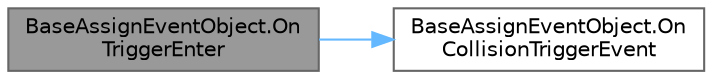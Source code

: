 digraph "BaseAssignEventObject.OnTriggerEnter"
{
 // LATEX_PDF_SIZE
  bgcolor="transparent";
  edge [fontname=Helvetica,fontsize=10,labelfontname=Helvetica,labelfontsize=10];
  node [fontname=Helvetica,fontsize=10,shape=box,height=0.2,width=0.4];
  rankdir="LR";
  Node1 [id="Node000001",label="BaseAssignEventObject.On\lTriggerEnter",height=0.2,width=0.4,color="gray40", fillcolor="grey60", style="filled", fontcolor="black",tooltip=" "];
  Node1 -> Node2 [id="edge1_Node000001_Node000002",color="steelblue1",style="solid",tooltip=" "];
  Node2 [id="Node000002",label="BaseAssignEventObject.On\lCollisionTriggerEvent",height=0.2,width=0.4,color="grey40", fillcolor="white", style="filled",URL="$class_base_assign_event_object.html#a521ef17fcf6aa8a021de8a8279eff826",tooltip="接触時のイベント m_tagListに登録されたタグオブジェクトとの接触時に自動で呼ばれる"];
}
